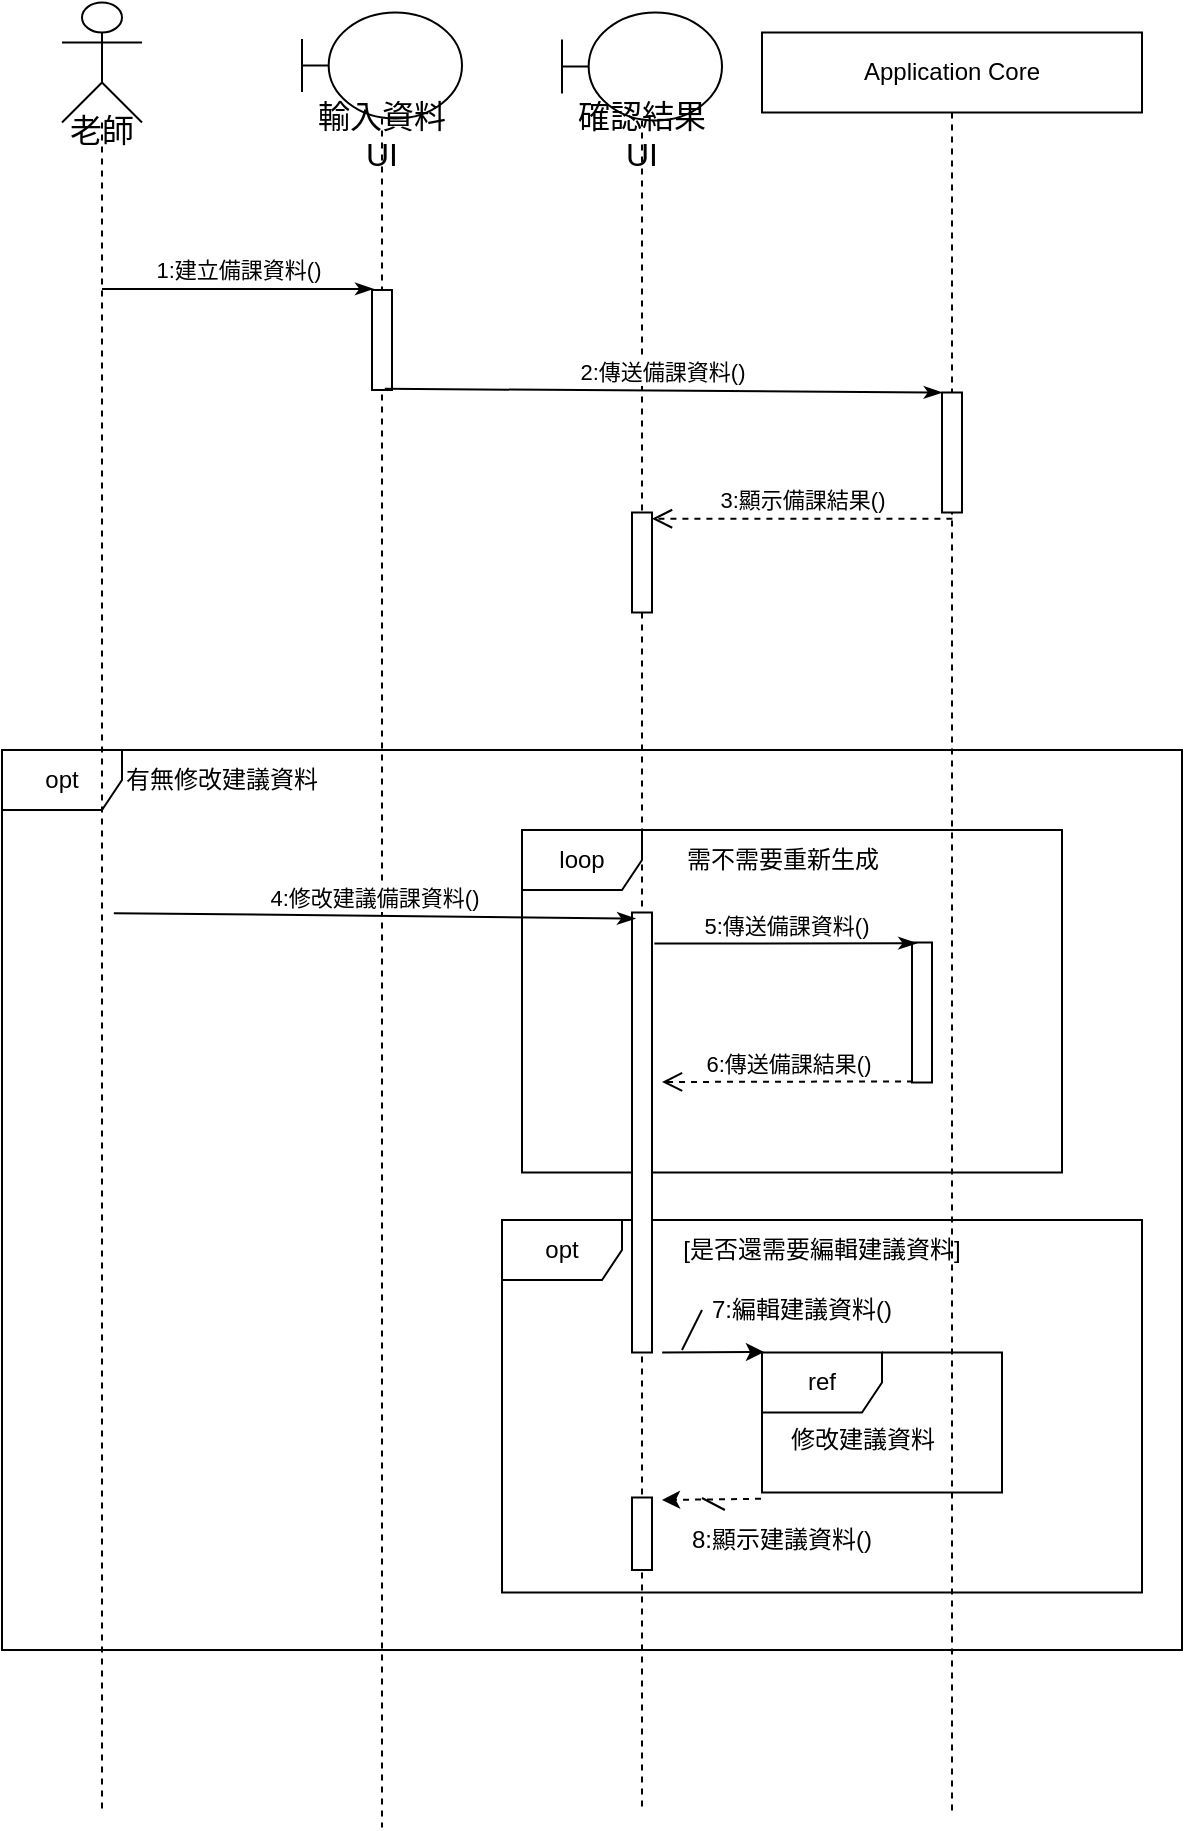 <mxfile>
    <diagram name="第 1 页" id="_kCn5gWWrIlWfqqUU_DX">
        <mxGraphModel dx="576" dy="332" grid="1" gridSize="10" guides="1" tooltips="1" connect="1" arrows="1" fold="1" page="1" pageScale="1" pageWidth="1100" pageHeight="1700" math="0" shadow="0">
            <root>
                <mxCell id="0"/>
                <mxCell id="1" parent="0"/>
                <mxCell id="YPL2zZCJEPcPc3VNx12_-89" value="opt" style="shape=umlFrame;whiteSpace=wrap;html=1;" parent="1" vertex="1">
                    <mxGeometry x="230" y="470" width="590" height="450" as="geometry"/>
                </mxCell>
                <mxCell id="3" value="&lt;p&gt;&lt;font style=&quot;font-size: 16px;&quot;&gt;老師&lt;/font&gt;&lt;/p&gt;" style="shape=umlLifeline;participant=umlActor;perimeter=lifelinePerimeter;whiteSpace=wrap;html=1;container=1;collapsible=0;recursiveResize=0;verticalAlign=top;spacingTop=36;outlineConnect=0;size=60;align=center;" parent="1" vertex="1">
                    <mxGeometry x="260" y="96.25" width="40" height="905" as="geometry"/>
                </mxCell>
                <mxCell id="6" value="輸入資料UI" style="shape=umlLifeline;participant=umlBoundary;perimeter=lifelinePerimeter;whiteSpace=wrap;html=1;container=1;collapsible=0;recursiveResize=0;verticalAlign=top;spacingTop=36;outlineConnect=0;fontSize=16;size=53;" parent="1" vertex="1">
                    <mxGeometry x="380" y="101.25" width="80" height="907.5" as="geometry"/>
                </mxCell>
                <mxCell id="18" value="" style="html=1;points=[];perimeter=orthogonalPerimeter;" parent="6" vertex="1">
                    <mxGeometry x="35" y="138.75" width="10" height="50" as="geometry"/>
                </mxCell>
                <mxCell id="7" value="確認結果UI" style="shape=umlLifeline;participant=umlBoundary;perimeter=lifelinePerimeter;whiteSpace=wrap;html=1;container=1;collapsible=0;recursiveResize=0;verticalAlign=top;spacingTop=36;outlineConnect=0;fontSize=16;size=54;" parent="1" vertex="1">
                    <mxGeometry x="510" y="101.25" width="80" height="900" as="geometry"/>
                </mxCell>
                <mxCell id="26" value="" style="html=1;points=[];perimeter=orthogonalPerimeter;" parent="7" vertex="1">
                    <mxGeometry x="35" y="250" width="10" height="50" as="geometry"/>
                </mxCell>
                <mxCell id="YPL2zZCJEPcPc3VNx12_-100" value="" style="html=1;points=[];perimeter=orthogonalPerimeter;" parent="7" vertex="1">
                    <mxGeometry x="35" y="742.5" width="10" height="36.25" as="geometry"/>
                </mxCell>
                <mxCell id="8" value="Application Core" style="shape=umlLifeline;perimeter=lifelinePerimeter;whiteSpace=wrap;html=1;container=1;collapsible=0;recursiveResize=0;outlineConnect=0;" parent="1" vertex="1">
                    <mxGeometry x="610" y="111.25" width="190" height="890" as="geometry"/>
                </mxCell>
                <mxCell id="YPL2zZCJEPcPc3VNx12_-92" value="opt" style="shape=umlFrame;whiteSpace=wrap;html=1;" parent="8" vertex="1">
                    <mxGeometry x="-130" y="593.75" width="320" height="186.25" as="geometry"/>
                </mxCell>
                <mxCell id="22" value="" style="html=1;points=[];perimeter=orthogonalPerimeter;" parent="8" vertex="1">
                    <mxGeometry x="90" y="180" width="10" height="60" as="geometry"/>
                </mxCell>
                <mxCell id="46" value="" style="html=1;points=[];perimeter=orthogonalPerimeter;" parent="8" vertex="1">
                    <mxGeometry x="75" y="455" width="10" height="70" as="geometry"/>
                </mxCell>
                <mxCell id="77" value="ref" style="shape=umlFrame;whiteSpace=wrap;html=1;" parent="8" vertex="1">
                    <mxGeometry y="660" width="120" height="70" as="geometry"/>
                </mxCell>
                <mxCell id="85" value="修改建議資料" style="text;html=1;align=center;verticalAlign=middle;resizable=0;points=[];autosize=1;strokeColor=none;fillColor=none;" parent="8" vertex="1">
                    <mxGeometry y="688.75" width="100" height="30" as="geometry"/>
                </mxCell>
                <mxCell id="43" value="loop" style="shape=umlFrame;whiteSpace=wrap;html=1;" parent="8" vertex="1">
                    <mxGeometry x="-120" y="398.75" width="270" height="171.25" as="geometry"/>
                </mxCell>
                <mxCell id="49" value="需不需要重新生成" style="text;html=1;align=center;verticalAlign=middle;resizable=0;points=[];autosize=1;strokeColor=none;fillColor=none;" parent="8" vertex="1">
                    <mxGeometry x="-50" y="398.75" width="120" height="30" as="geometry"/>
                </mxCell>
                <mxCell id="YPL2zZCJEPcPc3VNx12_-91" value="" style="html=1;points=[];perimeter=orthogonalPerimeter;" parent="8" vertex="1">
                    <mxGeometry x="-65" y="440" width="10" height="220" as="geometry"/>
                </mxCell>
                <mxCell id="YPL2zZCJEPcPc3VNx12_-96" value="[是否還需要編輯建議資料]" style="text;html=1;align=center;verticalAlign=middle;whiteSpace=wrap;rounded=0;" parent="8" vertex="1">
                    <mxGeometry x="-50" y="593.75" width="160" height="30" as="geometry"/>
                </mxCell>
                <mxCell id="YPL2zZCJEPcPc3VNx12_-95" value="7:編輯建議資料()" style="text;html=1;align=center;verticalAlign=middle;whiteSpace=wrap;rounded=0;" parent="8" vertex="1">
                    <mxGeometry x="-30" y="623.75" width="100" height="30" as="geometry"/>
                </mxCell>
                <mxCell id="YPL2zZCJEPcPc3VNx12_-101" value="" style="endArrow=classic;html=1;rounded=0;exitX=-0.004;exitY=1.045;exitDx=0;exitDy=0;exitPerimeter=0;elbow=vertical;dashed=1;" parent="8" source="77" edge="1">
                    <mxGeometry width="50" height="50" relative="1" as="geometry">
                        <mxPoint x="-39.92" y="669.997" as="sourcePoint"/>
                        <mxPoint x="-50" y="733.75" as="targetPoint"/>
                    </mxGeometry>
                </mxCell>
                <mxCell id="YPL2zZCJEPcPc3VNx12_-102" value="8:顯示建議資料()" style="text;html=1;align=center;verticalAlign=middle;whiteSpace=wrap;rounded=0;" parent="8" vertex="1">
                    <mxGeometry x="-40" y="738.75" width="100" height="30" as="geometry"/>
                </mxCell>
                <mxCell id="15" value="1:建立備課資料()" style="html=1;verticalAlign=bottom;endArrow=classicThin;endFill=1;entryX=0.068;entryY=-0.011;entryDx=0;entryDy=0;entryPerimeter=0;" parent="1" source="3" target="18" edge="1">
                    <mxGeometry x="-0.004" width="80" relative="1" as="geometry">
                        <mxPoint x="310" y="239" as="sourcePoint"/>
                        <mxPoint x="378.36" y="240.0" as="targetPoint"/>
                        <mxPoint as="offset"/>
                    </mxGeometry>
                </mxCell>
                <mxCell id="21" value="2:傳送備課資料()" style="html=1;verticalAlign=bottom;endArrow=classicThin;endFill=1;exitX=0.64;exitY=0.988;exitDx=0;exitDy=0;exitPerimeter=0;" parent="1" source="18" target="22" edge="1">
                    <mxGeometry x="-0.004" width="80" relative="1" as="geometry">
                        <mxPoint x="430.16" y="300" as="sourcePoint"/>
                        <mxPoint x="540" y="300" as="targetPoint"/>
                        <mxPoint as="offset"/>
                    </mxGeometry>
                </mxCell>
                <mxCell id="24" value="3:顯示備課結果()" style="html=1;verticalAlign=bottom;endArrow=open;dashed=1;endSize=8;exitX=0.521;exitY=1.052;exitDx=0;exitDy=0;exitPerimeter=0;" parent="1" source="22" target="26" edge="1">
                    <mxGeometry x="-0.002" relative="1" as="geometry">
                        <mxPoint x="620" y="360" as="sourcePoint"/>
                        <mxPoint x="550" y="363" as="targetPoint"/>
                        <mxPoint as="offset"/>
                    </mxGeometry>
                </mxCell>
                <mxCell id="47" value="5:傳送備課資料()" style="html=1;verticalAlign=bottom;endArrow=classicThin;endFill=1;entryX=0.231;entryY=0.005;entryDx=0;entryDy=0;entryPerimeter=0;exitX=1.116;exitY=0.134;exitDx=0;exitDy=0;exitPerimeter=0;" parent="1" target="46" edge="1">
                    <mxGeometry x="-0.004" width="80" relative="1" as="geometry">
                        <mxPoint x="556.16" y="566.81" as="sourcePoint"/>
                        <mxPoint x="620" y="566" as="targetPoint"/>
                        <mxPoint as="offset"/>
                    </mxGeometry>
                </mxCell>
                <mxCell id="48" value="6:傳送備課結果()" style="html=1;verticalAlign=bottom;endArrow=open;dashed=1;endSize=8;exitX=0.052;exitY=0.992;exitDx=0;exitDy=0;exitPerimeter=0;" parent="1" source="46" edge="1">
                    <mxGeometry x="-0.002" relative="1" as="geometry">
                        <mxPoint x="630.21" y="635.0" as="sourcePoint"/>
                        <mxPoint x="560" y="636" as="targetPoint"/>
                        <mxPoint as="offset"/>
                    </mxGeometry>
                </mxCell>
                <mxCell id="88" value="4:修改建議備課資料()" style="html=1;verticalAlign=bottom;endArrow=classicThin;endFill=1;exitX=1.092;exitY=0.016;exitDx=0;exitDy=0;exitPerimeter=0;entryX=0.167;entryY=0.022;entryDx=0;entryDy=0;entryPerimeter=0;" parent="1" edge="1">
                    <mxGeometry x="-0.004" width="80" relative="1" as="geometry">
                        <mxPoint x="285.92" y="551.58" as="sourcePoint"/>
                        <mxPoint x="546.67" y="554.264" as="targetPoint"/>
                        <mxPoint as="offset"/>
                    </mxGeometry>
                </mxCell>
                <mxCell id="YPL2zZCJEPcPc3VNx12_-90" value="有無修改建議資料" style="text;html=1;align=center;verticalAlign=middle;whiteSpace=wrap;rounded=0;" parent="1" vertex="1">
                    <mxGeometry x="275" y="470" width="130" height="30" as="geometry"/>
                </mxCell>
                <mxCell id="YPL2zZCJEPcPc3VNx12_-93" value="" style="endArrow=classic;html=1;rounded=0;exitX=0.219;exitY=0.214;exitDx=0;exitDy=0;exitPerimeter=0;elbow=vertical;" parent="1" edge="1">
                    <mxGeometry width="50" height="50" relative="1" as="geometry">
                        <mxPoint x="560.08" y="771.247" as="sourcePoint"/>
                        <mxPoint x="611" y="771" as="targetPoint"/>
                    </mxGeometry>
                </mxCell>
                <mxCell id="YPL2zZCJEPcPc3VNx12_-98" value="" style="endArrow=none;html=1;rounded=0;entryX=0;entryY=0.5;entryDx=0;entryDy=0;" parent="1" target="YPL2zZCJEPcPc3VNx12_-95" edge="1">
                    <mxGeometry width="50" height="50" relative="1" as="geometry">
                        <mxPoint x="570" y="770" as="sourcePoint"/>
                        <mxPoint x="350" y="810" as="targetPoint"/>
                    </mxGeometry>
                </mxCell>
                <mxCell id="YPL2zZCJEPcPc3VNx12_-104" value="" style="endArrow=none;html=1;rounded=0;" parent="1" target="YPL2zZCJEPcPc3VNx12_-102" edge="1">
                    <mxGeometry width="50" height="50" relative="1" as="geometry">
                        <mxPoint x="580" y="844" as="sourcePoint"/>
                        <mxPoint x="590" y="824" as="targetPoint"/>
                    </mxGeometry>
                </mxCell>
            </root>
        </mxGraphModel>
    </diagram>
</mxfile>